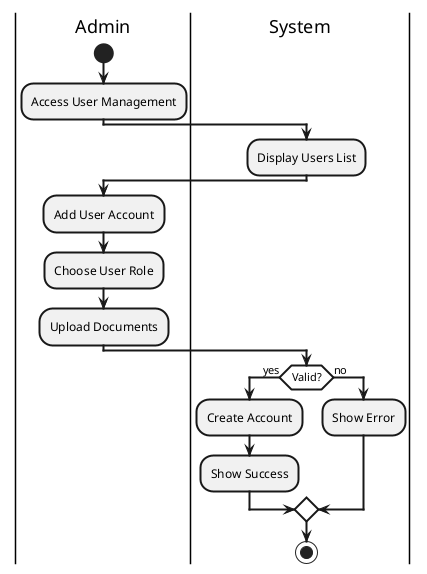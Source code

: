 @startuml
skinparam defaultTextAlignment center
skinparam ArrowThickness 2
skinparam ActivityBorderThickness 2
skinparam ActivityDiamondBackgroundColor white
skinparam ActivityDiamondBorderThickness 2

|Admin|
start
:Access User Management;

|System|
:Display Users List;

|Admin|
:Add User Account;
:Choose User Role;
:Upload Documents;

|System|
if (Valid?) then (yes)
  :Create Account;
  :Show Success;
else (no)
  :Show Error;
endif

stop

@enduml